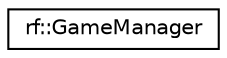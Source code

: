 digraph "Graphical Class Hierarchy"
{
  edge [fontname="Helvetica",fontsize="10",labelfontname="Helvetica",labelfontsize="10"];
  node [fontname="Helvetica",fontsize="10",shape=record];
  rankdir="LR";
  Node0 [label="rf::GameManager",height=0.2,width=0.4,color="black", fillcolor="white", style="filled",URL="$classrf_1_1_game_manager.html",tooltip="The GameManager handles the game flow, contains the map, objects and frees memory. "];
}
